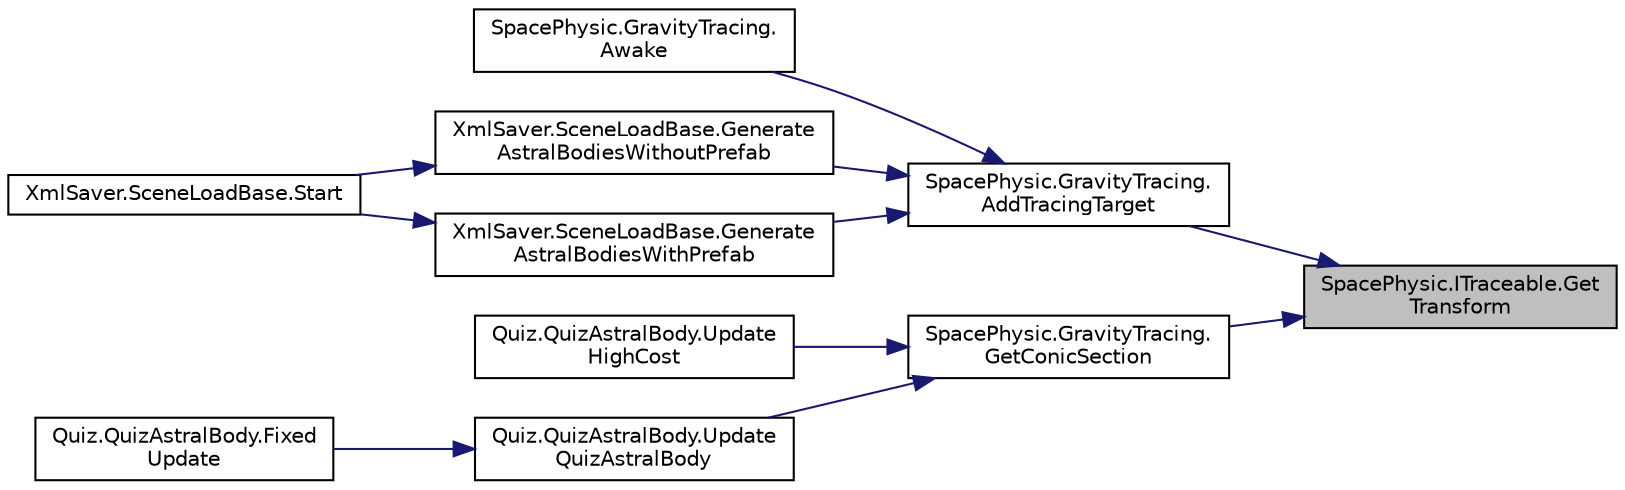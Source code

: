 digraph "SpacePhysic.ITraceable.GetTransform"
{
 // INTERACTIVE_SVG=YES
 // LATEX_PDF_SIZE
  edge [fontname="Helvetica",fontsize="10",labelfontname="Helvetica",labelfontsize="10"];
  node [fontname="Helvetica",fontsize="10",shape=record];
  rankdir="RL";
  Node1 [label="SpacePhysic.ITraceable.Get\lTransform",height=0.2,width=0.4,color="black", fillcolor="grey75", style="filled", fontcolor="black",tooltip=" "];
  Node1 -> Node2 [dir="back",color="midnightblue",fontsize="10",style="solid",fontname="Helvetica"];
  Node2 [label="SpacePhysic.GravityTracing.\lAddTracingTarget",height=0.2,width=0.4,color="black", fillcolor="white", style="filled",URL="$class_space_physic_1_1_gravity_tracing.html#a3d63db3c84aef11ca64e85e99d32cbd3",tooltip="增加追踪实体"];
  Node2 -> Node3 [dir="back",color="midnightblue",fontsize="10",style="solid",fontname="Helvetica"];
  Node3 [label="SpacePhysic.GravityTracing.\lAwake",height=0.2,width=0.4,color="black", fillcolor="white", style="filled",URL="$class_space_physic_1_1_gravity_tracing.html#ac99527254282cd4e726c6b6822256583",tooltip=" "];
  Node2 -> Node4 [dir="back",color="midnightblue",fontsize="10",style="solid",fontname="Helvetica"];
  Node4 [label="XmlSaver.SceneLoadBase.Generate\lAstralBodiesWithoutPrefab",height=0.2,width=0.4,color="black", fillcolor="white", style="filled",URL="$class_xml_saver_1_1_scene_load_base.html#a0048dec421f94641813fb6ed80eca811",tooltip=" "];
  Node4 -> Node5 [dir="back",color="midnightblue",fontsize="10",style="solid",fontname="Helvetica"];
  Node5 [label="XmlSaver.SceneLoadBase.Start",height=0.2,width=0.4,color="black", fillcolor="white", style="filled",URL="$class_xml_saver_1_1_scene_load_base.html#a858d37d11500dd956eb9c45a5509dc3c",tooltip=" "];
  Node2 -> Node6 [dir="back",color="midnightblue",fontsize="10",style="solid",fontname="Helvetica"];
  Node6 [label="XmlSaver.SceneLoadBase.Generate\lAstralBodiesWithPrefab",height=0.2,width=0.4,color="black", fillcolor="white", style="filled",URL="$class_xml_saver_1_1_scene_load_base.html#a0a4b9b672c83faa8953a3ea9e89886de",tooltip=" "];
  Node6 -> Node5 [dir="back",color="midnightblue",fontsize="10",style="solid",fontname="Helvetica"];
  Node1 -> Node7 [dir="back",color="midnightblue",fontsize="10",style="solid",fontname="Helvetica"];
  Node7 [label="SpacePhysic.GravityTracing.\lGetConicSection",height=0.2,width=0.4,color="black", fillcolor="white", style="filled",URL="$class_space_physic_1_1_gravity_tracing.html#a02741a5f2ab9b583440a9ebba2e2d685",tooltip="获取轨道圆锥曲线"];
  Node7 -> Node8 [dir="back",color="midnightblue",fontsize="10",style="solid",fontname="Helvetica"];
  Node8 [label="Quiz.QuizAstralBody.Update\lHighCost",height=0.2,width=0.4,color="black", fillcolor="white", style="filled",URL="$class_quiz_1_1_quiz_astral_body.html#a41716d9876ed4fb8cbb1913d83982d2d",tooltip="更新独立天体数据"];
  Node7 -> Node9 [dir="back",color="midnightblue",fontsize="10",style="solid",fontname="Helvetica"];
  Node9 [label="Quiz.QuizAstralBody.Update\lQuizAstralBody",height=0.2,width=0.4,color="black", fillcolor="white", style="filled",URL="$class_quiz_1_1_quiz_astral_body.html#a03a56d66cf7a3c2fbbea70a297229e76",tooltip="更新天体数据"];
  Node9 -> Node10 [dir="back",color="midnightblue",fontsize="10",style="solid",fontname="Helvetica"];
  Node10 [label="Quiz.QuizAstralBody.Fixed\lUpdate",height=0.2,width=0.4,color="black", fillcolor="white", style="filled",URL="$class_quiz_1_1_quiz_astral_body.html#a5a3cf8e859c9f5592c2a2c17f3b814a1",tooltip=" "];
}
